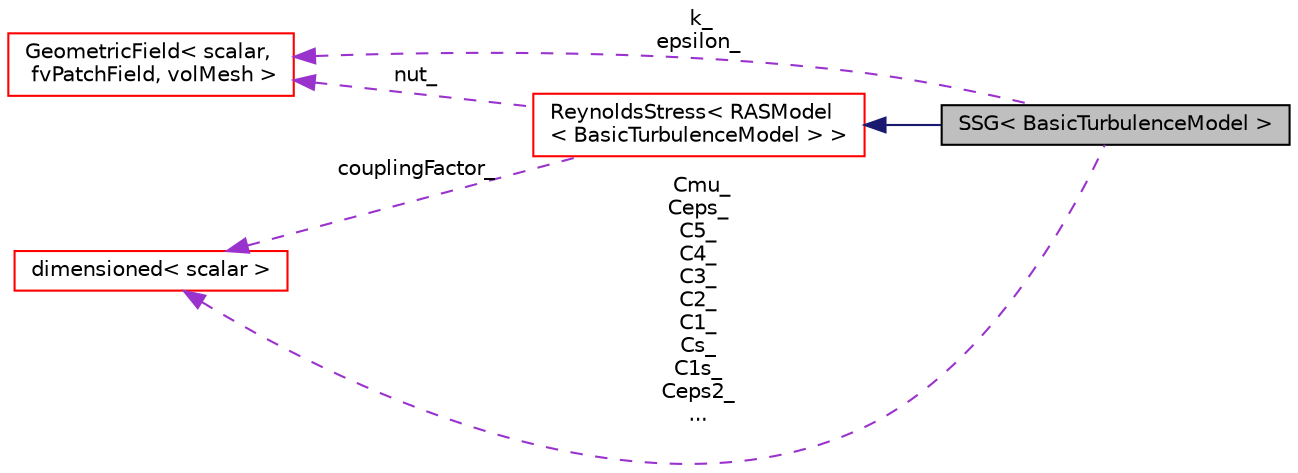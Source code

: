 digraph "SSG&lt; BasicTurbulenceModel &gt;"
{
  bgcolor="transparent";
  edge [fontname="Helvetica",fontsize="10",labelfontname="Helvetica",labelfontsize="10"];
  node [fontname="Helvetica",fontsize="10",shape=record];
  rankdir="LR";
  Node1 [label="SSG\< BasicTurbulenceModel \>",height=0.2,width=0.4,color="black", fillcolor="grey75", style="filled", fontcolor="black"];
  Node2 -> Node1 [dir="back",color="midnightblue",fontsize="10",style="solid",fontname="Helvetica"];
  Node2 [label="ReynoldsStress\< RASModel\l\< BasicTurbulenceModel \> \>",height=0.2,width=0.4,color="red",URL="$a02197.html"];
  Node3 -> Node2 [dir="back",color="darkorchid3",fontsize="10",style="dashed",label=" nut_" ,fontname="Helvetica"];
  Node3 [label="GeometricField\< scalar,\l fvPatchField, volMesh \>",height=0.2,width=0.4,color="red",URL="$a00923.html"];
  Node4 -> Node2 [dir="back",color="darkorchid3",fontsize="10",style="dashed",label=" couplingFactor_" ,fontname="Helvetica"];
  Node4 [label="dimensioned\< scalar \>",height=0.2,width=0.4,color="red",URL="$a00532.html"];
  Node3 -> Node1 [dir="back",color="darkorchid3",fontsize="10",style="dashed",label=" k_\nepsilon_" ,fontname="Helvetica"];
  Node4 -> Node1 [dir="back",color="darkorchid3",fontsize="10",style="dashed",label=" Cmu_\nCeps_\nC5_\nC4_\nC3_\nC2_\nC1_\nCs_\nC1s_\nCeps2_\n..." ,fontname="Helvetica"];
}
